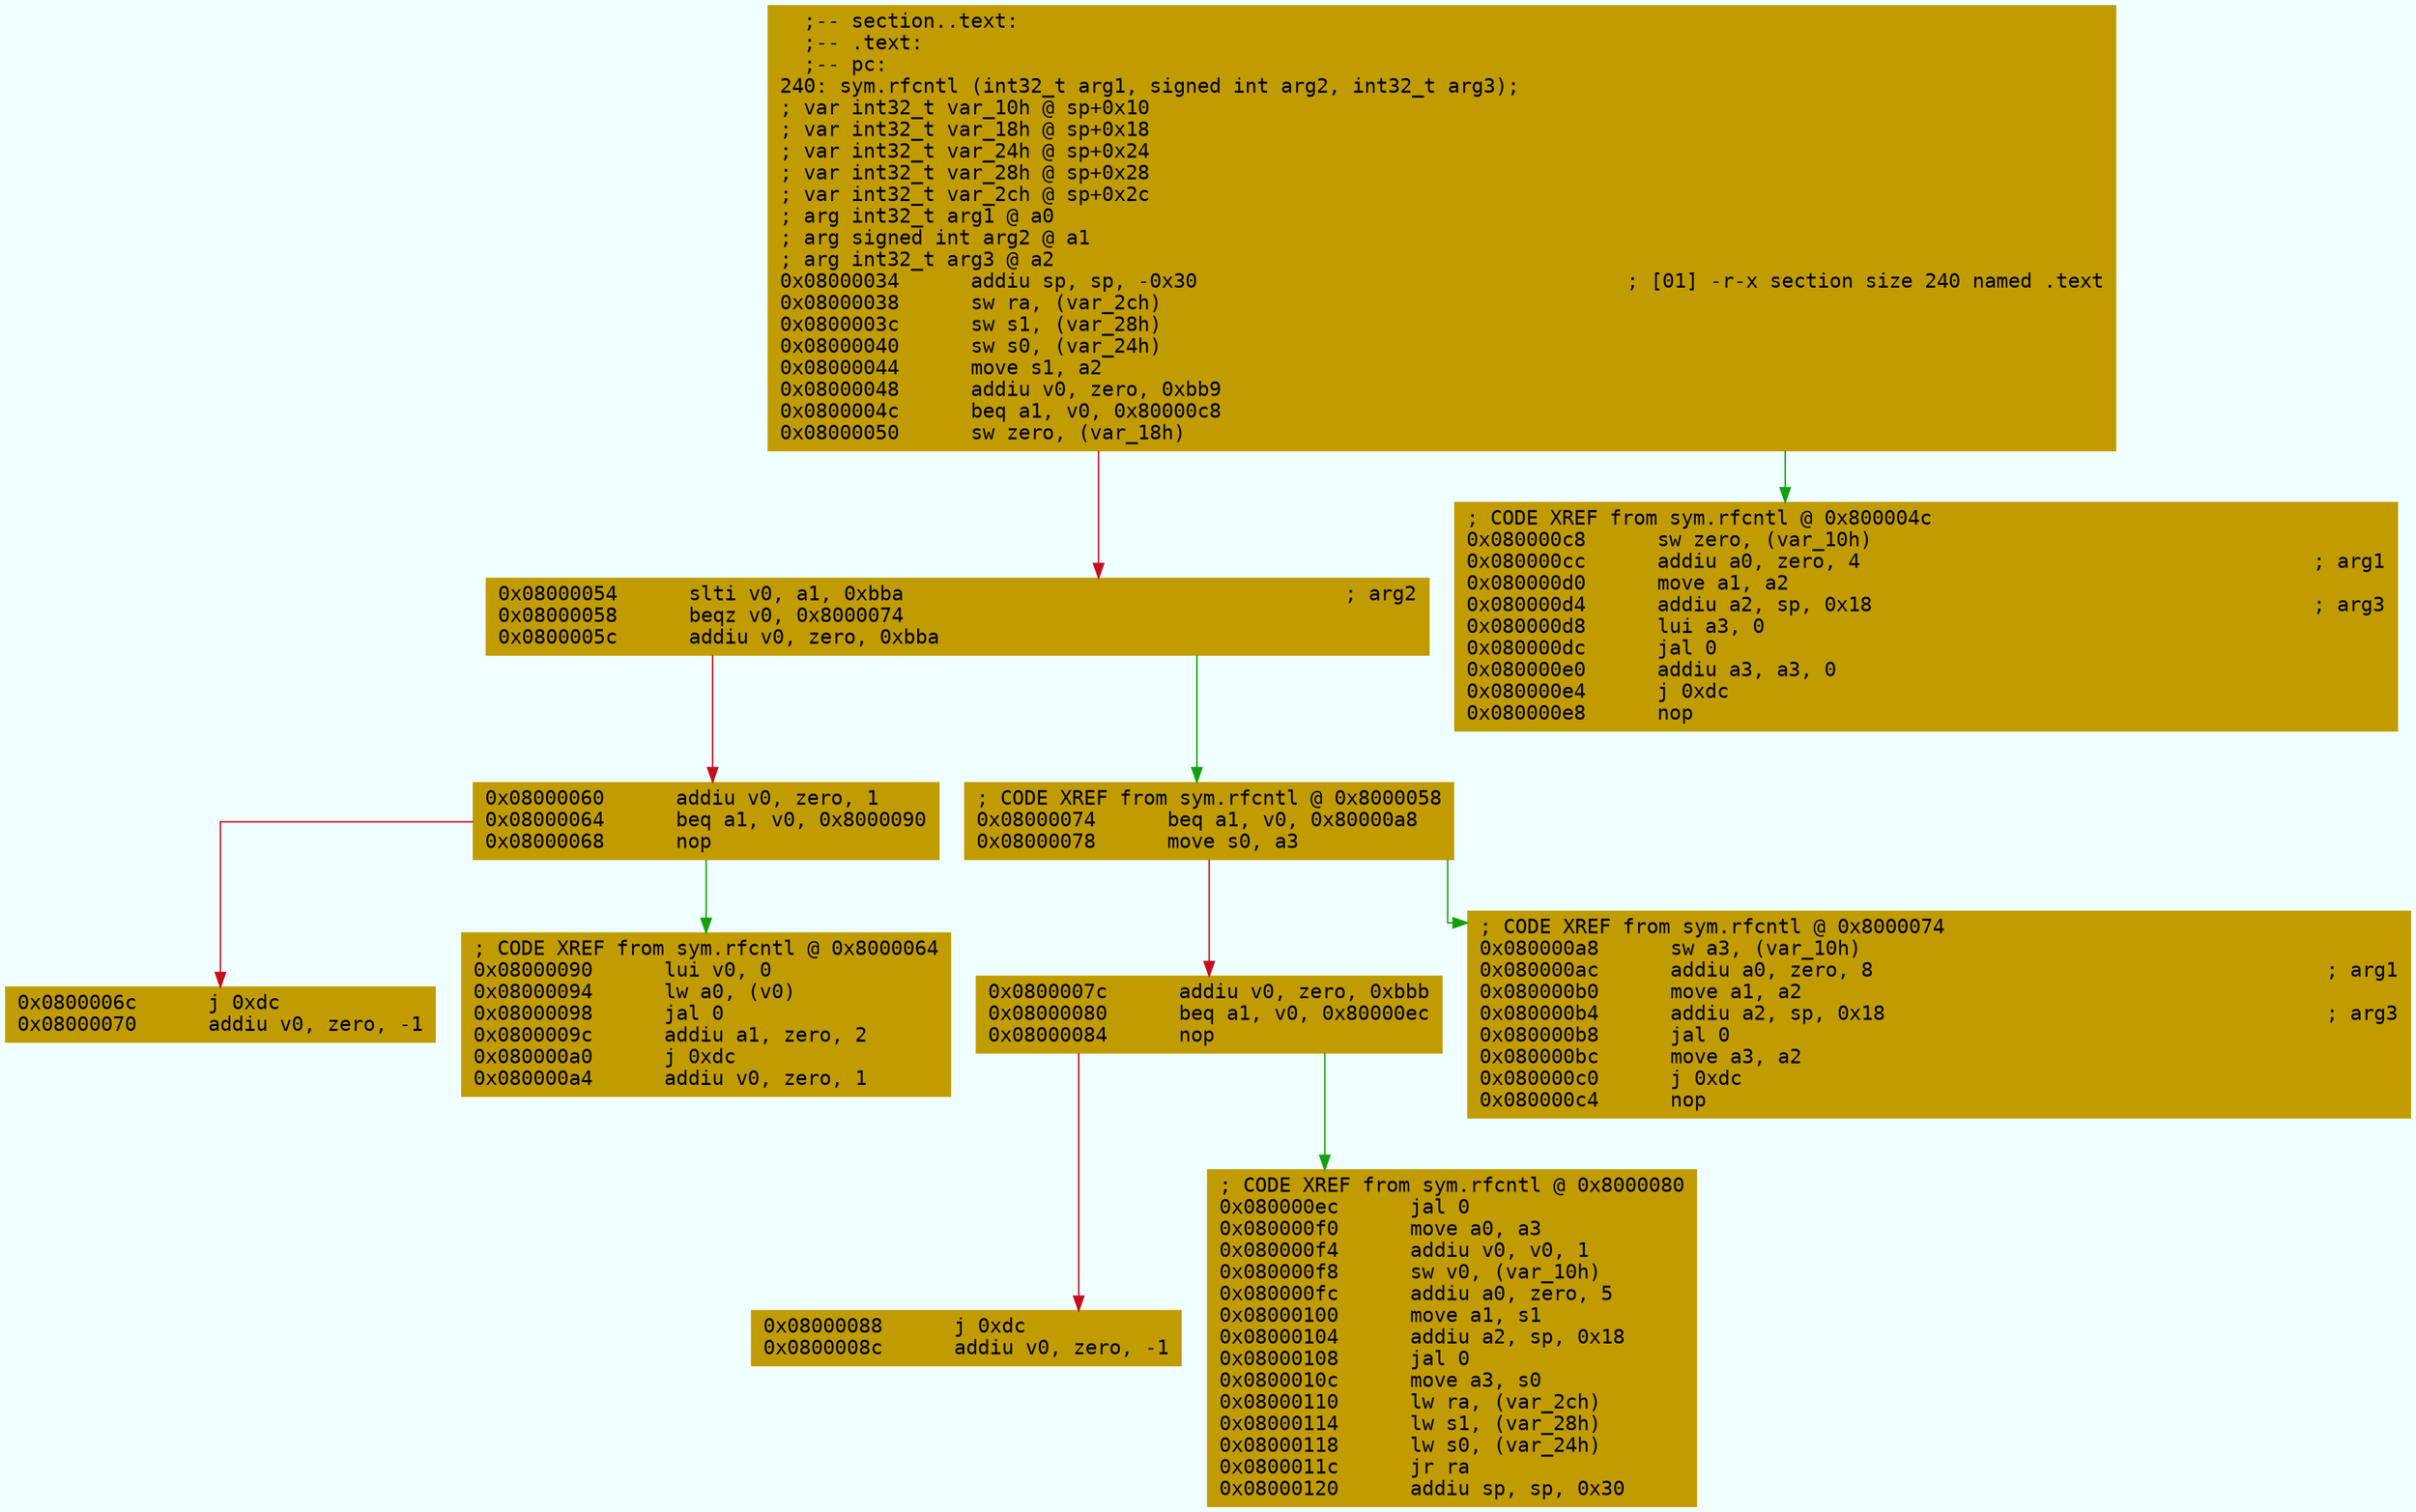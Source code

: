 digraph code {
	graph [bgcolor=azure fontsize=8 fontname="Courier" splines="ortho"];
	node [fillcolor=gray style=filled shape=box];
	edge [arrowhead="normal"];
	"0x08000034" [URL="sym.rfcntl/0x08000034", fillcolor="#c19c00",color="#c19c00", fontname="Courier",label="  ;-- section..text:\l  ;-- .text:\l  ;-- pc:\l240: sym.rfcntl (int32_t arg1, signed int arg2, int32_t arg3);\l; var int32_t var_10h @ sp+0x10\l; var int32_t var_18h @ sp+0x18\l; var int32_t var_24h @ sp+0x24\l; var int32_t var_28h @ sp+0x28\l; var int32_t var_2ch @ sp+0x2c\l; arg int32_t arg1 @ a0\l; arg signed int arg2 @ a1\l; arg int32_t arg3 @ a2\l0x08000034      addiu sp, sp, -0x30                                    ; [01] -r-x section size 240 named .text\l0x08000038      sw ra, (var_2ch)\l0x0800003c      sw s1, (var_28h)\l0x08000040      sw s0, (var_24h)\l0x08000044      move s1, a2\l0x08000048      addiu v0, zero, 0xbb9\l0x0800004c      beq a1, v0, 0x80000c8\l0x08000050      sw zero, (var_18h)\l"]
	"0x08000054" [URL="sym.rfcntl/0x08000054", fillcolor="#c19c00",color="#c19c00", fontname="Courier",label="0x08000054      slti v0, a1, 0xbba                                     ; arg2\l0x08000058      beqz v0, 0x8000074\l0x0800005c      addiu v0, zero, 0xbba\l"]
	"0x08000060" [URL="sym.rfcntl/0x08000060", fillcolor="#c19c00",color="#c19c00", fontname="Courier",label="0x08000060      addiu v0, zero, 1\l0x08000064      beq a1, v0, 0x8000090\l0x08000068      nop\l"]
	"0x0800006c" [URL="sym.rfcntl/0x0800006c", fillcolor="#c19c00",color="#c19c00", fontname="Courier",label="0x0800006c      j 0xdc\l0x08000070      addiu v0, zero, -1\l"]
	"0x08000074" [URL="sym.rfcntl/0x08000074", fillcolor="#c19c00",color="#c19c00", fontname="Courier",label="; CODE XREF from sym.rfcntl @ 0x8000058\l0x08000074      beq a1, v0, 0x80000a8\l0x08000078      move s0, a3\l"]
	"0x0800007c" [URL="sym.rfcntl/0x0800007c", fillcolor="#c19c00",color="#c19c00", fontname="Courier",label="0x0800007c      addiu v0, zero, 0xbbb\l0x08000080      beq a1, v0, 0x80000ec\l0x08000084      nop\l"]
	"0x08000088" [URL="sym.rfcntl/0x08000088", fillcolor="#c19c00",color="#c19c00", fontname="Courier",label="0x08000088      j 0xdc\l0x0800008c      addiu v0, zero, -1\l"]
	"0x08000090" [URL="sym.rfcntl/0x08000090", fillcolor="#c19c00",color="#c19c00", fontname="Courier",label="; CODE XREF from sym.rfcntl @ 0x8000064\l0x08000090      lui v0, 0\l0x08000094      lw a0, (v0)\l0x08000098      jal 0\l0x0800009c      addiu a1, zero, 2\l0x080000a0      j 0xdc\l0x080000a4      addiu v0, zero, 1\l"]
	"0x080000a8" [URL="sym.rfcntl/0x080000a8", fillcolor="#c19c00",color="#c19c00", fontname="Courier",label="; CODE XREF from sym.rfcntl @ 0x8000074\l0x080000a8      sw a3, (var_10h)\l0x080000ac      addiu a0, zero, 8                                      ; arg1\l0x080000b0      move a1, a2\l0x080000b4      addiu a2, sp, 0x18                                     ; arg3\l0x080000b8      jal 0\l0x080000bc      move a3, a2\l0x080000c0      j 0xdc\l0x080000c4      nop\l"]
	"0x080000c8" [URL="sym.rfcntl/0x080000c8", fillcolor="#c19c00",color="#c19c00", fontname="Courier",label="; CODE XREF from sym.rfcntl @ 0x800004c\l0x080000c8      sw zero, (var_10h)\l0x080000cc      addiu a0, zero, 4                                      ; arg1\l0x080000d0      move a1, a2\l0x080000d4      addiu a2, sp, 0x18                                     ; arg3\l0x080000d8      lui a3, 0\l0x080000dc      jal 0\l0x080000e0      addiu a3, a3, 0\l0x080000e4      j 0xdc\l0x080000e8      nop\l"]
	"0x080000ec" [URL="sym.rfcntl/0x080000ec", fillcolor="#c19c00",color="#c19c00", fontname="Courier",label="; CODE XREF from sym.rfcntl @ 0x8000080\l0x080000ec      jal 0\l0x080000f0      move a0, a3\l0x080000f4      addiu v0, v0, 1\l0x080000f8      sw v0, (var_10h)\l0x080000fc      addiu a0, zero, 5\l0x08000100      move a1, s1\l0x08000104      addiu a2, sp, 0x18\l0x08000108      jal 0\l0x0800010c      move a3, s0\l0x08000110      lw ra, (var_2ch)\l0x08000114      lw s1, (var_28h)\l0x08000118      lw s0, (var_24h)\l0x0800011c      jr ra\l0x08000120      addiu sp, sp, 0x30\l"]
        "0x08000034" -> "0x080000c8" [color="#13a10e"];
        "0x08000034" -> "0x08000054" [color="#c50f1f"];
        "0x08000054" -> "0x08000074" [color="#13a10e"];
        "0x08000054" -> "0x08000060" [color="#c50f1f"];
        "0x08000060" -> "0x08000090" [color="#13a10e"];
        "0x08000060" -> "0x0800006c" [color="#c50f1f"];
        "0x08000074" -> "0x080000a8" [color="#13a10e"];
        "0x08000074" -> "0x0800007c" [color="#c50f1f"];
        "0x0800007c" -> "0x080000ec" [color="#13a10e"];
        "0x0800007c" -> "0x08000088" [color="#c50f1f"];
}
